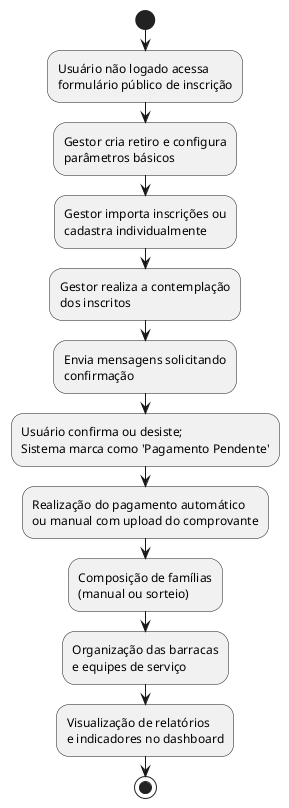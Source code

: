 @startuml Fluxo Geral
start

:Usuário não logado acessa\nformulário público de inscrição;
:Gestor cria retiro e configura\nparâmetros básicos;
:Gestor importa inscrições ou\ncadastra individualmente;
:Gestor realiza a contemplação\ndos inscritos;
:Envia mensagens solicitando\nconfirmação;
:Usuário confirma ou desiste;\nSistema marca como 'Pagamento Pendente';
:Realização do pagamento automático\nou manual com upload do comprovante;
:Composição de famílias\n(manual ou sorteio);
:Organização das barracas\ne equipes de serviço;
:Visualização de relatórios\ne indicadores no dashboard;

stop
@enduml